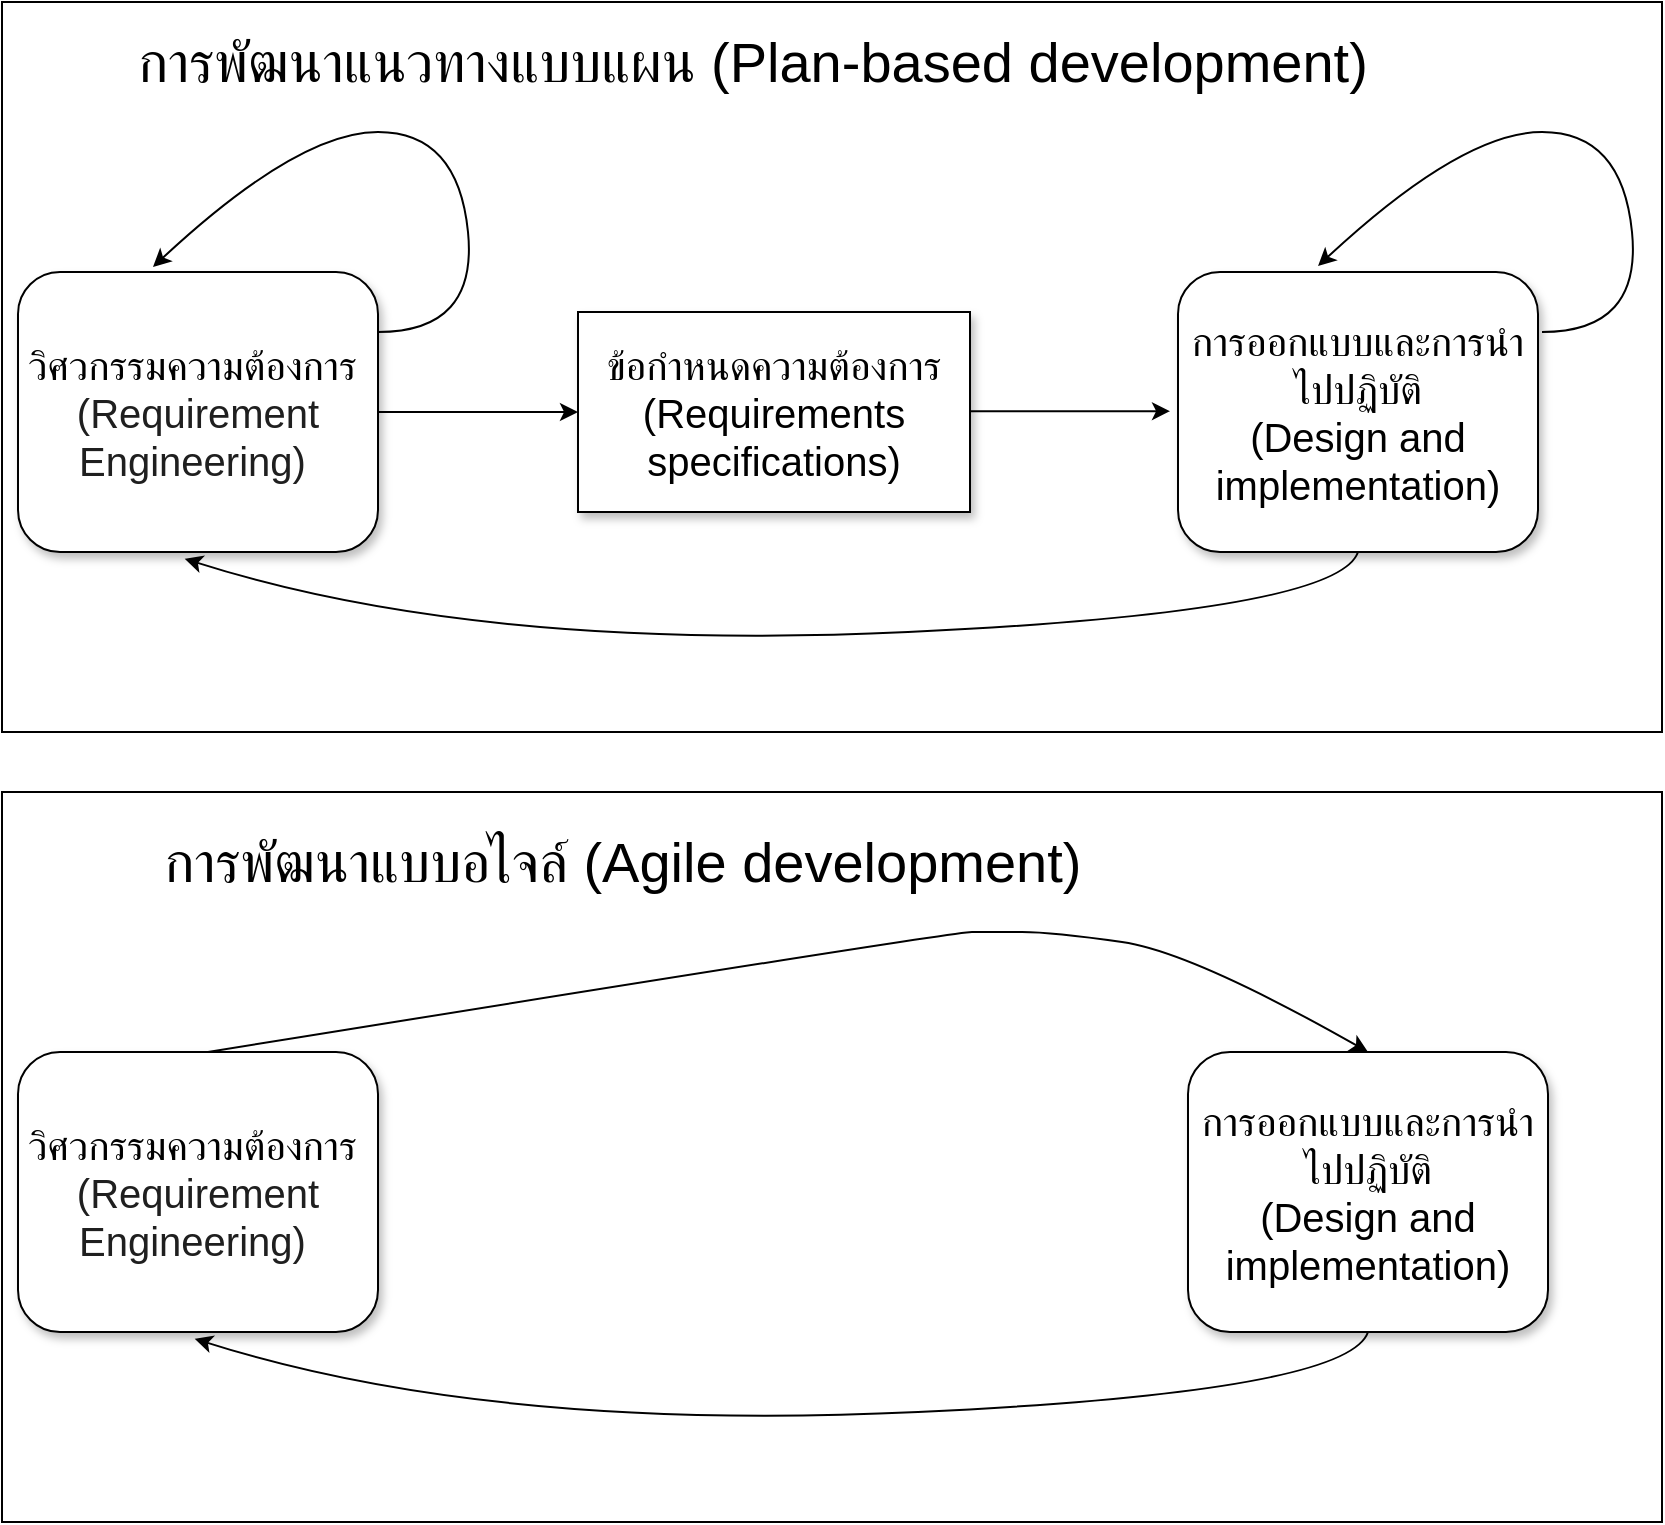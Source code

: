 <mxfile version="23.1.2" type="device">
  <diagram name="Page-1" id="M-9k9LE5WLXcRPDOOkr0">
    <mxGraphModel dx="1687" dy="918" grid="1" gridSize="10" guides="1" tooltips="1" connect="1" arrows="1" fold="1" page="1" pageScale="1" pageWidth="827" pageHeight="1169" math="0" shadow="0">
      <root>
        <mxCell id="0" />
        <mxCell id="1" parent="0" />
        <mxCell id="IxsLdUFhimCYVSoMGgDT-37" value="" style="rounded=0;whiteSpace=wrap;html=1;" vertex="1" parent="1">
          <mxGeometry y="430" width="830" height="365" as="geometry" />
        </mxCell>
        <mxCell id="IxsLdUFhimCYVSoMGgDT-36" value="" style="rounded=0;whiteSpace=wrap;html=1;" vertex="1" parent="1">
          <mxGeometry y="35" width="830" height="365" as="geometry" />
        </mxCell>
        <mxCell id="IxsLdUFhimCYVSoMGgDT-1" value="&lt;font style=&quot;font-size: 20px;&quot; face=&quot;Helvetica&quot;&gt;วิศวกรรมความต้องการ&lt;span style=&quot;color: rgb(31, 31, 31); font-size: 20px; text-align: left; background-color: rgb(255, 255, 255);&quot;&gt;&amp;nbsp;&lt;br&gt;(Requirement Engineering)&amp;nbsp;&lt;/span&gt;&lt;/font&gt;" style="rounded=1;whiteSpace=wrap;html=1;shadow=1;glass=0;" vertex="1" parent="1">
          <mxGeometry x="8" y="170" width="180" height="140" as="geometry" />
        </mxCell>
        <mxCell id="IxsLdUFhimCYVSoMGgDT-2" value="&lt;font style=&quot;font-size: 20px;&quot;&gt;การออกแบบและการนำไปปฏิบัติ&lt;br&gt;(Design and implementation)&lt;/font&gt;" style="rounded=1;whiteSpace=wrap;html=1;shadow=1;glass=0;" vertex="1" parent="1">
          <mxGeometry x="588" y="170" width="180" height="140" as="geometry" />
        </mxCell>
        <mxCell id="IxsLdUFhimCYVSoMGgDT-3" value="&lt;font style=&quot;font-size: 20px;&quot;&gt;ข้อกำหนดความต้องการ (Requirements specifications)&lt;/font&gt;" style="rounded=0;whiteSpace=wrap;html=1;shadow=1;" vertex="1" parent="1">
          <mxGeometry x="288" y="190" width="196" height="100" as="geometry" />
        </mxCell>
        <mxCell id="IxsLdUFhimCYVSoMGgDT-6" value="" style="curved=1;endArrow=classic;html=1;rounded=0;entryX=0.375;entryY=-0.018;entryDx=0;entryDy=0;entryPerimeter=0;" edge="1" parent="1" target="IxsLdUFhimCYVSoMGgDT-1">
          <mxGeometry width="50" height="50" relative="1" as="geometry">
            <mxPoint x="188" y="200" as="sourcePoint" />
            <mxPoint x="238" y="150" as="targetPoint" />
            <Array as="points">
              <mxPoint x="238" y="200" />
              <mxPoint x="228" y="100" />
              <mxPoint x="148" y="100" />
            </Array>
          </mxGeometry>
        </mxCell>
        <mxCell id="IxsLdUFhimCYVSoMGgDT-7" value="" style="endArrow=classic;html=1;rounded=0;entryX=0;entryY=0.5;entryDx=0;entryDy=0;" edge="1" parent="1" target="IxsLdUFhimCYVSoMGgDT-3">
          <mxGeometry width="50" height="50" relative="1" as="geometry">
            <mxPoint x="188" y="240" as="sourcePoint" />
            <mxPoint x="238" y="190" as="targetPoint" />
          </mxGeometry>
        </mxCell>
        <mxCell id="IxsLdUFhimCYVSoMGgDT-8" value="" style="endArrow=classic;html=1;rounded=0;entryX=0;entryY=0.5;entryDx=0;entryDy=0;" edge="1" parent="1">
          <mxGeometry width="50" height="50" relative="1" as="geometry">
            <mxPoint x="484" y="239.58" as="sourcePoint" />
            <mxPoint x="584" y="239.58" as="targetPoint" />
          </mxGeometry>
        </mxCell>
        <mxCell id="IxsLdUFhimCYVSoMGgDT-9" value="" style="curved=1;endArrow=classic;html=1;rounded=0;entryX=0.375;entryY=-0.018;entryDx=0;entryDy=0;entryPerimeter=0;" edge="1" parent="1">
          <mxGeometry width="50" height="50" relative="1" as="geometry">
            <mxPoint x="770" y="200" as="sourcePoint" />
            <mxPoint x="658" y="167" as="targetPoint" />
            <Array as="points">
              <mxPoint x="820" y="200" />
              <mxPoint x="810" y="100" />
              <mxPoint x="730" y="100" />
            </Array>
          </mxGeometry>
        </mxCell>
        <mxCell id="IxsLdUFhimCYVSoMGgDT-10" value="" style="curved=1;endArrow=classic;html=1;rounded=0;entryX=0.463;entryY=1.024;entryDx=0;entryDy=0;entryPerimeter=0;exitX=0.5;exitY=1;exitDx=0;exitDy=0;" edge="1" parent="1" source="IxsLdUFhimCYVSoMGgDT-2" target="IxsLdUFhimCYVSoMGgDT-1">
          <mxGeometry width="50" height="50" relative="1" as="geometry">
            <mxPoint x="668" y="400" as="sourcePoint" />
            <mxPoint x="718" y="350" as="targetPoint" />
            <Array as="points">
              <mxPoint x="668" y="340" />
              <mxPoint x="238" y="360" />
            </Array>
          </mxGeometry>
        </mxCell>
        <mxCell id="IxsLdUFhimCYVSoMGgDT-13" value="&lt;font style=&quot;font-size: 28px;&quot;&gt;การพัฒนาแนวทางแบบแผน (Plan-based development)&lt;/font&gt;" style="text;html=1;align=center;verticalAlign=middle;resizable=0;points=[];autosize=1;strokeColor=none;fillColor=none;" vertex="1" parent="1">
          <mxGeometry x="40" y="40" width="670" height="50" as="geometry" />
        </mxCell>
        <mxCell id="IxsLdUFhimCYVSoMGgDT-22" value="&lt;font style=&quot;font-size: 20px;&quot; face=&quot;Helvetica&quot;&gt;วิศวกรรมความต้องการ&lt;span style=&quot;color: rgb(31, 31, 31); font-size: 20px; text-align: left; background-color: rgb(255, 255, 255);&quot;&gt;&amp;nbsp;&lt;br&gt;(Requirement Engineering)&amp;nbsp;&lt;/span&gt;&lt;/font&gt;" style="rounded=1;whiteSpace=wrap;html=1;shadow=1;glass=0;" vertex="1" parent="1">
          <mxGeometry x="8" y="560" width="180" height="140" as="geometry" />
        </mxCell>
        <mxCell id="IxsLdUFhimCYVSoMGgDT-23" value="&lt;font style=&quot;font-size: 20px;&quot;&gt;การออกแบบและการนำไปปฏิบัติ&lt;br&gt;(Design and implementation)&lt;/font&gt;" style="rounded=1;whiteSpace=wrap;html=1;shadow=1;glass=0;" vertex="1" parent="1">
          <mxGeometry x="593" y="560" width="180" height="140" as="geometry" />
        </mxCell>
        <mxCell id="IxsLdUFhimCYVSoMGgDT-29" value="" style="curved=1;endArrow=classic;html=1;rounded=0;entryX=0.463;entryY=1.024;entryDx=0;entryDy=0;entryPerimeter=0;exitX=0.5;exitY=1;exitDx=0;exitDy=0;" edge="1" parent="1" source="IxsLdUFhimCYVSoMGgDT-23">
          <mxGeometry width="50" height="50" relative="1" as="geometry">
            <mxPoint x="673" y="790" as="sourcePoint" />
            <mxPoint x="96.34" y="703.36" as="targetPoint" />
            <Array as="points">
              <mxPoint x="673" y="730" />
              <mxPoint x="243" y="750" />
            </Array>
          </mxGeometry>
        </mxCell>
        <mxCell id="IxsLdUFhimCYVSoMGgDT-31" value="&lt;font style=&quot;font-size: 28px;&quot;&gt;การพัฒนาแบบอไจล์ (Agile development)&lt;/font&gt;" style="text;html=1;align=center;verticalAlign=middle;resizable=0;points=[];autosize=1;strokeColor=none;fillColor=none;" vertex="1" parent="1">
          <mxGeometry x="55" y="440" width="510" height="50" as="geometry" />
        </mxCell>
        <mxCell id="IxsLdUFhimCYVSoMGgDT-34" value="" style="curved=1;endArrow=classic;html=1;rounded=0;exitX=0.5;exitY=0;exitDx=0;exitDy=0;entryX=0.5;entryY=0;entryDx=0;entryDy=0;" edge="1" parent="1" target="IxsLdUFhimCYVSoMGgDT-23">
          <mxGeometry width="50" height="50" relative="1" as="geometry">
            <mxPoint x="103" y="560" as="sourcePoint" />
            <mxPoint x="575" y="630" as="targetPoint" />
            <Array as="points">
              <mxPoint x="475" y="500" />
              <mxPoint x="495" y="500" />
              <mxPoint x="525" y="500" />
              <mxPoint x="595" y="510" />
            </Array>
          </mxGeometry>
        </mxCell>
      </root>
    </mxGraphModel>
  </diagram>
</mxfile>

